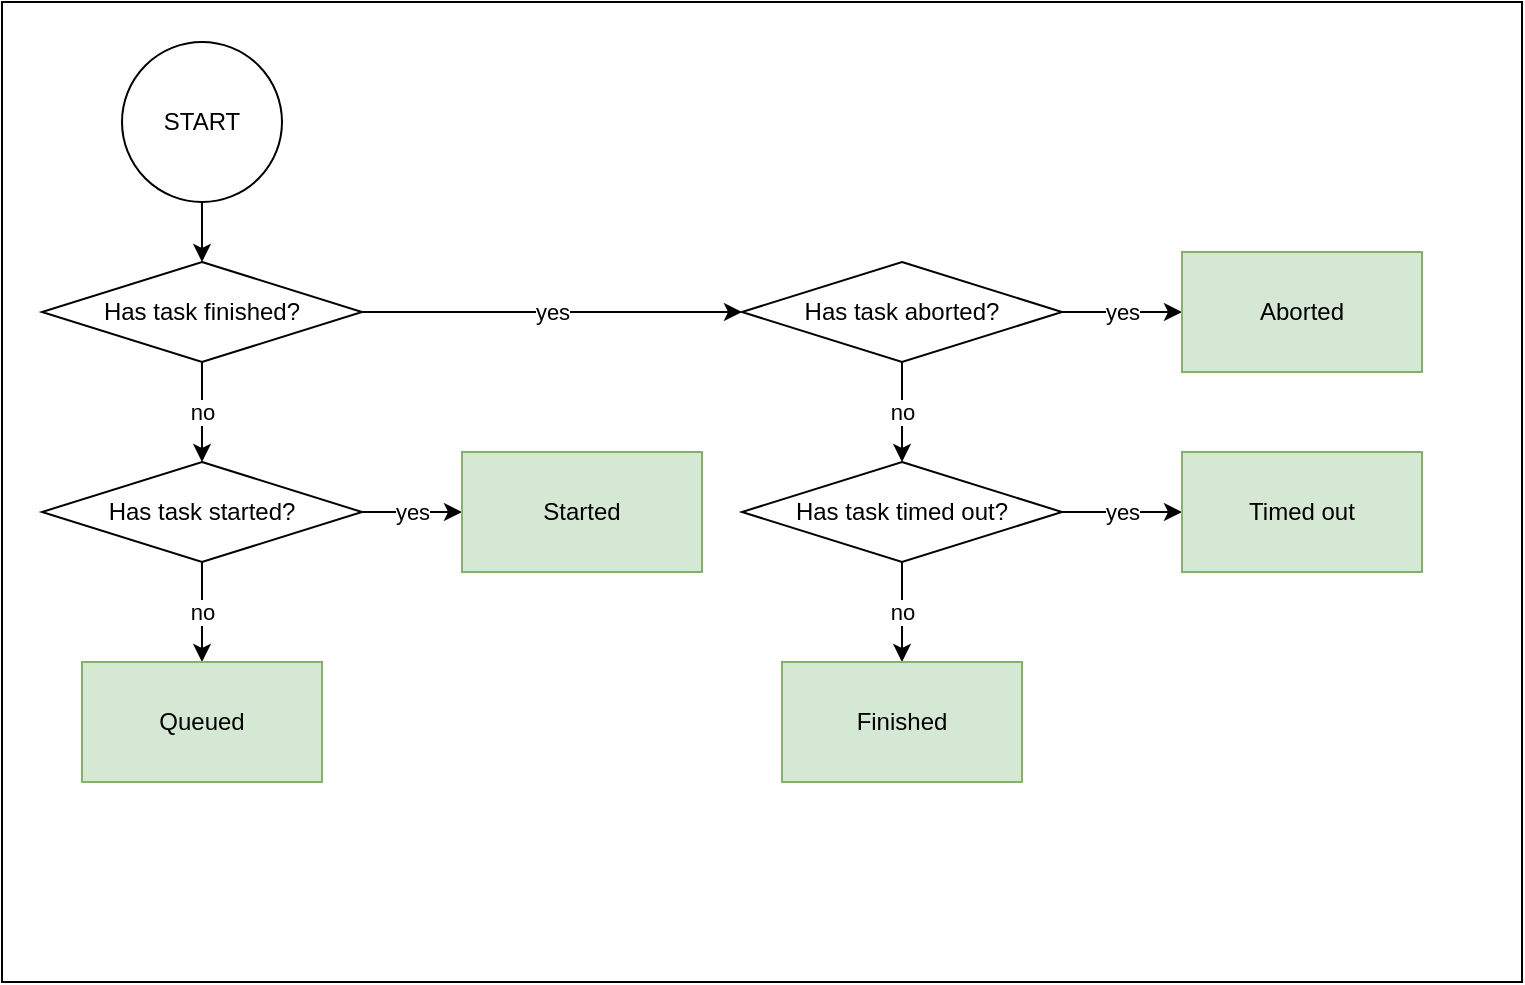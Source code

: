 <mxfile version="18.1.2" type="github">
  <diagram id="YpyryGVLasRSu2BAD9Dc" name="Page-1">
    <mxGraphModel dx="1234" dy="714" grid="1" gridSize="10" guides="1" tooltips="1" connect="1" arrows="1" fold="1" page="1" pageScale="1" pageWidth="827" pageHeight="1169" math="0" shadow="0">
      <root>
        <mxCell id="0" />
        <mxCell id="1" parent="0" />
        <mxCell id="wcY-LexX32uU3ioSOe6K-21" value="" style="rounded=0;whiteSpace=wrap;html=1;" vertex="1" parent="1">
          <mxGeometry x="20" y="30" width="760" height="490" as="geometry" />
        </mxCell>
        <mxCell id="wcY-LexX32uU3ioSOe6K-3" value="" style="edgeStyle=orthogonalEdgeStyle;rounded=0;orthogonalLoop=1;jettySize=auto;html=1;" edge="1" parent="1" source="wcY-LexX32uU3ioSOe6K-1" target="wcY-LexX32uU3ioSOe6K-2">
          <mxGeometry relative="1" as="geometry" />
        </mxCell>
        <mxCell id="wcY-LexX32uU3ioSOe6K-1" value="START" style="ellipse;whiteSpace=wrap;html=1;aspect=fixed;" vertex="1" parent="1">
          <mxGeometry x="80" y="50" width="80" height="80" as="geometry" />
        </mxCell>
        <mxCell id="wcY-LexX32uU3ioSOe6K-5" value="no" style="edgeStyle=orthogonalEdgeStyle;rounded=0;orthogonalLoop=1;jettySize=auto;html=1;" edge="1" parent="1" source="wcY-LexX32uU3ioSOe6K-2" target="wcY-LexX32uU3ioSOe6K-4">
          <mxGeometry relative="1" as="geometry" />
        </mxCell>
        <mxCell id="wcY-LexX32uU3ioSOe6K-12" value="yes" style="edgeStyle=orthogonalEdgeStyle;rounded=0;orthogonalLoop=1;jettySize=auto;html=1;" edge="1" parent="1" source="wcY-LexX32uU3ioSOe6K-2" target="wcY-LexX32uU3ioSOe6K-11">
          <mxGeometry relative="1" as="geometry" />
        </mxCell>
        <mxCell id="wcY-LexX32uU3ioSOe6K-2" value="Has task finished?" style="rhombus;whiteSpace=wrap;html=1;" vertex="1" parent="1">
          <mxGeometry x="40" y="160" width="160" height="50" as="geometry" />
        </mxCell>
        <mxCell id="wcY-LexX32uU3ioSOe6K-8" value="no" style="edgeStyle=orthogonalEdgeStyle;rounded=0;orthogonalLoop=1;jettySize=auto;html=1;" edge="1" parent="1" source="wcY-LexX32uU3ioSOe6K-4" target="wcY-LexX32uU3ioSOe6K-7">
          <mxGeometry relative="1" as="geometry" />
        </mxCell>
        <mxCell id="wcY-LexX32uU3ioSOe6K-10" value="yes" style="edgeStyle=orthogonalEdgeStyle;rounded=0;orthogonalLoop=1;jettySize=auto;html=1;" edge="1" parent="1" source="wcY-LexX32uU3ioSOe6K-4" target="wcY-LexX32uU3ioSOe6K-9">
          <mxGeometry relative="1" as="geometry" />
        </mxCell>
        <mxCell id="wcY-LexX32uU3ioSOe6K-4" value="Has task started?" style="rhombus;whiteSpace=wrap;html=1;" vertex="1" parent="1">
          <mxGeometry x="40" y="260" width="160" height="50" as="geometry" />
        </mxCell>
        <mxCell id="wcY-LexX32uU3ioSOe6K-7" value="Queued" style="whiteSpace=wrap;html=1;fillColor=#d5e8d4;strokeColor=#82b366;" vertex="1" parent="1">
          <mxGeometry x="60" y="360" width="120" height="60" as="geometry" />
        </mxCell>
        <mxCell id="wcY-LexX32uU3ioSOe6K-9" value="Started" style="whiteSpace=wrap;html=1;fillColor=#d5e8d4;strokeColor=#82b366;" vertex="1" parent="1">
          <mxGeometry x="250" y="255" width="120" height="60" as="geometry" />
        </mxCell>
        <mxCell id="wcY-LexX32uU3ioSOe6K-14" value="no" style="edgeStyle=orthogonalEdgeStyle;rounded=0;orthogonalLoop=1;jettySize=auto;html=1;" edge="1" parent="1" source="wcY-LexX32uU3ioSOe6K-11" target="wcY-LexX32uU3ioSOe6K-13">
          <mxGeometry relative="1" as="geometry" />
        </mxCell>
        <mxCell id="wcY-LexX32uU3ioSOe6K-16" value="yes" style="edgeStyle=orthogonalEdgeStyle;rounded=0;orthogonalLoop=1;jettySize=auto;html=1;" edge="1" parent="1" source="wcY-LexX32uU3ioSOe6K-11" target="wcY-LexX32uU3ioSOe6K-15">
          <mxGeometry relative="1" as="geometry" />
        </mxCell>
        <mxCell id="wcY-LexX32uU3ioSOe6K-11" value="Has task aborted?" style="rhombus;whiteSpace=wrap;html=1;" vertex="1" parent="1">
          <mxGeometry x="390" y="160" width="160" height="50" as="geometry" />
        </mxCell>
        <mxCell id="wcY-LexX32uU3ioSOe6K-18" value="yes" style="edgeStyle=orthogonalEdgeStyle;rounded=0;orthogonalLoop=1;jettySize=auto;html=1;" edge="1" parent="1" source="wcY-LexX32uU3ioSOe6K-13" target="wcY-LexX32uU3ioSOe6K-17">
          <mxGeometry relative="1" as="geometry" />
        </mxCell>
        <mxCell id="wcY-LexX32uU3ioSOe6K-20" value="no" style="edgeStyle=orthogonalEdgeStyle;rounded=0;orthogonalLoop=1;jettySize=auto;html=1;" edge="1" parent="1" source="wcY-LexX32uU3ioSOe6K-13" target="wcY-LexX32uU3ioSOe6K-19">
          <mxGeometry relative="1" as="geometry" />
        </mxCell>
        <mxCell id="wcY-LexX32uU3ioSOe6K-13" value="Has task timed out?" style="rhombus;whiteSpace=wrap;html=1;" vertex="1" parent="1">
          <mxGeometry x="390" y="260" width="160" height="50" as="geometry" />
        </mxCell>
        <mxCell id="wcY-LexX32uU3ioSOe6K-15" value="Aborted" style="whiteSpace=wrap;html=1;fillColor=#d5e8d4;strokeColor=#82b366;" vertex="1" parent="1">
          <mxGeometry x="610" y="155" width="120" height="60" as="geometry" />
        </mxCell>
        <mxCell id="wcY-LexX32uU3ioSOe6K-17" value="Timed out" style="whiteSpace=wrap;html=1;fillColor=#d5e8d4;strokeColor=#82b366;" vertex="1" parent="1">
          <mxGeometry x="610" y="255" width="120" height="60" as="geometry" />
        </mxCell>
        <mxCell id="wcY-LexX32uU3ioSOe6K-19" value="Finished" style="whiteSpace=wrap;html=1;fillColor=#d5e8d4;strokeColor=#82b366;" vertex="1" parent="1">
          <mxGeometry x="410" y="360" width="120" height="60" as="geometry" />
        </mxCell>
      </root>
    </mxGraphModel>
  </diagram>
</mxfile>
